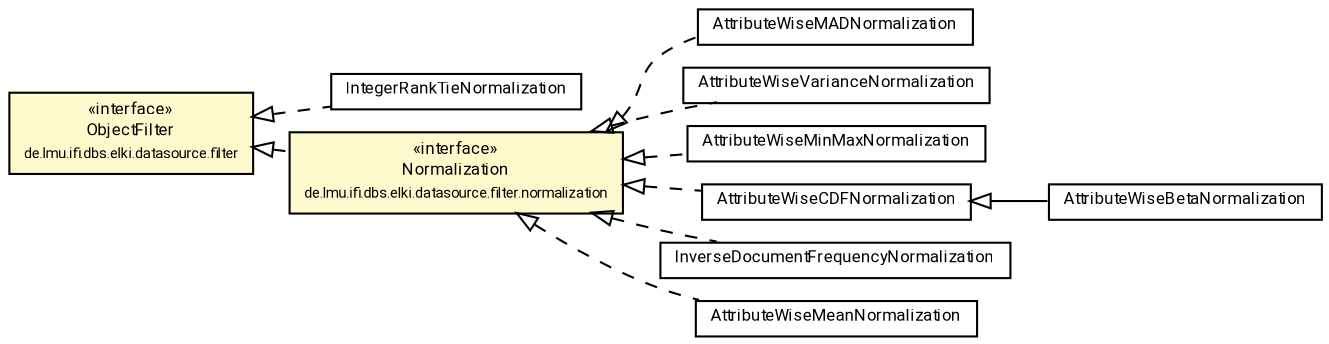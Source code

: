 #!/usr/local/bin/dot
#
# Class diagram 
# Generated by UMLGraph version R5_7_2-60-g0e99a6 (http://www.spinellis.gr/umlgraph/)
#

digraph G {
	graph [fontnames="svg"]
	edge [fontname="Roboto",fontsize=7,labelfontname="Roboto",labelfontsize=7,color="black"];
	node [fontname="Roboto",fontcolor="black",fontsize=8,shape=plaintext,margin=0,width=0,height=0];
	nodesep=0.15;
	ranksep=0.25;
	rankdir=LR;
	// de.lmu.ifi.dbs.elki.datasource.filter.ObjectFilter
	c733281 [label=<<table title="de.lmu.ifi.dbs.elki.datasource.filter.ObjectFilter" border="0" cellborder="1" cellspacing="0" cellpadding="2" bgcolor="LemonChiffon" href="../../ObjectFilter.html" target="_parent">
		<tr><td><table border="0" cellspacing="0" cellpadding="1">
		<tr><td align="center" balign="center"> &#171;interface&#187; </td></tr>
		<tr><td align="center" balign="center"> <font face="Roboto">ObjectFilter</font> </td></tr>
		<tr><td align="center" balign="center"> <font face="Roboto" point-size="7.0">de.lmu.ifi.dbs.elki.datasource.filter</font> </td></tr>
		</table></td></tr>
		</table>>, URL="../../ObjectFilter.html"];
	// de.lmu.ifi.dbs.elki.datasource.filter.normalization.columnwise.AttributeWiseMADNormalization<V extends de.lmu.ifi.dbs.elki.data.NumberVector>
	c734844 [label=<<table title="de.lmu.ifi.dbs.elki.datasource.filter.normalization.columnwise.AttributeWiseMADNormalization" border="0" cellborder="1" cellspacing="0" cellpadding="2" href="AttributeWiseMADNormalization.html" target="_parent">
		<tr><td><table border="0" cellspacing="0" cellpadding="1">
		<tr><td align="center" balign="center"> <font face="Roboto">AttributeWiseMADNormalization</font> </td></tr>
		</table></td></tr>
		</table>>, URL="AttributeWiseMADNormalization.html"];
	// de.lmu.ifi.dbs.elki.datasource.filter.normalization.columnwise.AttributeWiseVarianceNormalization<V extends de.lmu.ifi.dbs.elki.data.NumberVector>
	c734845 [label=<<table title="de.lmu.ifi.dbs.elki.datasource.filter.normalization.columnwise.AttributeWiseVarianceNormalization" border="0" cellborder="1" cellspacing="0" cellpadding="2" href="AttributeWiseVarianceNormalization.html" target="_parent">
		<tr><td><table border="0" cellspacing="0" cellpadding="1">
		<tr><td align="center" balign="center"> <font face="Roboto">AttributeWiseVarianceNormalization</font> </td></tr>
		</table></td></tr>
		</table>>, URL="AttributeWiseVarianceNormalization.html"];
	// de.lmu.ifi.dbs.elki.datasource.filter.normalization.columnwise.AttributeWiseMinMaxNormalization<V extends de.lmu.ifi.dbs.elki.data.NumberVector>
	c734847 [label=<<table title="de.lmu.ifi.dbs.elki.datasource.filter.normalization.columnwise.AttributeWiseMinMaxNormalization" border="0" cellborder="1" cellspacing="0" cellpadding="2" href="AttributeWiseMinMaxNormalization.html" target="_parent">
		<tr><td><table border="0" cellspacing="0" cellpadding="1">
		<tr><td align="center" balign="center"> <font face="Roboto">AttributeWiseMinMaxNormalization</font> </td></tr>
		</table></td></tr>
		</table>>, URL="AttributeWiseMinMaxNormalization.html"];
	// de.lmu.ifi.dbs.elki.datasource.filter.normalization.columnwise.AttributeWiseBetaNormalization<V extends de.lmu.ifi.dbs.elki.data.NumberVector>
	c734849 [label=<<table title="de.lmu.ifi.dbs.elki.datasource.filter.normalization.columnwise.AttributeWiseBetaNormalization" border="0" cellborder="1" cellspacing="0" cellpadding="2" href="AttributeWiseBetaNormalization.html" target="_parent">
		<tr><td><table border="0" cellspacing="0" cellpadding="1">
		<tr><td align="center" balign="center"> <font face="Roboto">AttributeWiseBetaNormalization</font> </td></tr>
		</table></td></tr>
		</table>>, URL="AttributeWiseBetaNormalization.html"];
	// de.lmu.ifi.dbs.elki.datasource.filter.normalization.columnwise.AttributeWiseCDFNormalization<V extends de.lmu.ifi.dbs.elki.data.NumberVector>
	c734851 [label=<<table title="de.lmu.ifi.dbs.elki.datasource.filter.normalization.columnwise.AttributeWiseCDFNormalization" border="0" cellborder="1" cellspacing="0" cellpadding="2" href="AttributeWiseCDFNormalization.html" target="_parent">
		<tr><td><table border="0" cellspacing="0" cellpadding="1">
		<tr><td align="center" balign="center"> <font face="Roboto">AttributeWiseCDFNormalization</font> </td></tr>
		</table></td></tr>
		</table>>, URL="AttributeWiseCDFNormalization.html"];
	// de.lmu.ifi.dbs.elki.datasource.filter.normalization.columnwise.InverseDocumentFrequencyNormalization<V extends de.lmu.ifi.dbs.elki.data.SparseNumberVector>
	c734854 [label=<<table title="de.lmu.ifi.dbs.elki.datasource.filter.normalization.columnwise.InverseDocumentFrequencyNormalization" border="0" cellborder="1" cellspacing="0" cellpadding="2" href="InverseDocumentFrequencyNormalization.html" target="_parent">
		<tr><td><table border="0" cellspacing="0" cellpadding="1">
		<tr><td align="center" balign="center"> <font face="Roboto">InverseDocumentFrequencyNormalization</font> </td></tr>
		</table></td></tr>
		</table>>, URL="InverseDocumentFrequencyNormalization.html"];
	// de.lmu.ifi.dbs.elki.datasource.filter.normalization.columnwise.IntegerRankTieNormalization
	c734855 [label=<<table title="de.lmu.ifi.dbs.elki.datasource.filter.normalization.columnwise.IntegerRankTieNormalization" border="0" cellborder="1" cellspacing="0" cellpadding="2" href="IntegerRankTieNormalization.html" target="_parent">
		<tr><td><table border="0" cellspacing="0" cellpadding="1">
		<tr><td align="center" balign="center"> <font face="Roboto">IntegerRankTieNormalization</font> </td></tr>
		</table></td></tr>
		</table>>, URL="IntegerRankTieNormalization.html"];
	// de.lmu.ifi.dbs.elki.datasource.filter.normalization.columnwise.AttributeWiseMeanNormalization<V extends de.lmu.ifi.dbs.elki.data.NumberVector>
	c734857 [label=<<table title="de.lmu.ifi.dbs.elki.datasource.filter.normalization.columnwise.AttributeWiseMeanNormalization" border="0" cellborder="1" cellspacing="0" cellpadding="2" href="AttributeWiseMeanNormalization.html" target="_parent">
		<tr><td><table border="0" cellspacing="0" cellpadding="1">
		<tr><td align="center" balign="center"> <font face="Roboto">AttributeWiseMeanNormalization</font> </td></tr>
		</table></td></tr>
		</table>>, URL="AttributeWiseMeanNormalization.html"];
	// de.lmu.ifi.dbs.elki.datasource.filter.normalization.Normalization<O>
	c734858 [label=<<table title="de.lmu.ifi.dbs.elki.datasource.filter.normalization.Normalization" border="0" cellborder="1" cellspacing="0" cellpadding="2" bgcolor="LemonChiffon" href="../Normalization.html" target="_parent">
		<tr><td><table border="0" cellspacing="0" cellpadding="1">
		<tr><td align="center" balign="center"> &#171;interface&#187; </td></tr>
		<tr><td align="center" balign="center"> <font face="Roboto">Normalization</font> </td></tr>
		<tr><td align="center" balign="center"> <font face="Roboto" point-size="7.0">de.lmu.ifi.dbs.elki.datasource.filter.normalization</font> </td></tr>
		</table></td></tr>
		</table>>, URL="../Normalization.html"];
	// de.lmu.ifi.dbs.elki.datasource.filter.normalization.columnwise.AttributeWiseMADNormalization<V extends de.lmu.ifi.dbs.elki.data.NumberVector> implements de.lmu.ifi.dbs.elki.datasource.filter.normalization.Normalization<O>
	c734858 -> c734844 [arrowtail=empty,style=dashed,dir=back,weight=9];
	// de.lmu.ifi.dbs.elki.datasource.filter.normalization.columnwise.AttributeWiseVarianceNormalization<V extends de.lmu.ifi.dbs.elki.data.NumberVector> implements de.lmu.ifi.dbs.elki.datasource.filter.normalization.Normalization<O>
	c734858 -> c734845 [arrowtail=empty,style=dashed,dir=back,weight=9];
	// de.lmu.ifi.dbs.elki.datasource.filter.normalization.columnwise.AttributeWiseMinMaxNormalization<V extends de.lmu.ifi.dbs.elki.data.NumberVector> implements de.lmu.ifi.dbs.elki.datasource.filter.normalization.Normalization<O>
	c734858 -> c734847 [arrowtail=empty,style=dashed,dir=back,weight=9];
	// de.lmu.ifi.dbs.elki.datasource.filter.normalization.columnwise.AttributeWiseBetaNormalization<V extends de.lmu.ifi.dbs.elki.data.NumberVector> extends de.lmu.ifi.dbs.elki.datasource.filter.normalization.columnwise.AttributeWiseCDFNormalization<V extends de.lmu.ifi.dbs.elki.data.NumberVector>
	c734851 -> c734849 [arrowtail=empty,dir=back,weight=10];
	// de.lmu.ifi.dbs.elki.datasource.filter.normalization.columnwise.AttributeWiseCDFNormalization<V extends de.lmu.ifi.dbs.elki.data.NumberVector> implements de.lmu.ifi.dbs.elki.datasource.filter.normalization.Normalization<O>
	c734858 -> c734851 [arrowtail=empty,style=dashed,dir=back,weight=9];
	// de.lmu.ifi.dbs.elki.datasource.filter.normalization.columnwise.InverseDocumentFrequencyNormalization<V extends de.lmu.ifi.dbs.elki.data.SparseNumberVector> implements de.lmu.ifi.dbs.elki.datasource.filter.normalization.Normalization<O>
	c734858 -> c734854 [arrowtail=empty,style=dashed,dir=back,weight=9];
	// de.lmu.ifi.dbs.elki.datasource.filter.normalization.columnwise.IntegerRankTieNormalization implements de.lmu.ifi.dbs.elki.datasource.filter.ObjectFilter
	c733281 -> c734855 [arrowtail=empty,style=dashed,dir=back,weight=9];
	// de.lmu.ifi.dbs.elki.datasource.filter.normalization.columnwise.AttributeWiseMeanNormalization<V extends de.lmu.ifi.dbs.elki.data.NumberVector> implements de.lmu.ifi.dbs.elki.datasource.filter.normalization.Normalization<O>
	c734858 -> c734857 [arrowtail=empty,style=dashed,dir=back,weight=9];
	// de.lmu.ifi.dbs.elki.datasource.filter.normalization.Normalization<O> implements de.lmu.ifi.dbs.elki.datasource.filter.ObjectFilter
	c733281 -> c734858 [arrowtail=empty,style=dashed,dir=back,weight=9];
}

